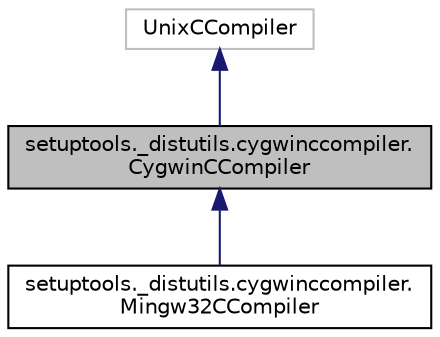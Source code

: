 digraph "setuptools._distutils.cygwinccompiler.CygwinCCompiler"
{
 // LATEX_PDF_SIZE
  edge [fontname="Helvetica",fontsize="10",labelfontname="Helvetica",labelfontsize="10"];
  node [fontname="Helvetica",fontsize="10",shape=record];
  Node1 [label="setuptools._distutils.cygwinccompiler.\lCygwinCCompiler",height=0.2,width=0.4,color="black", fillcolor="grey75", style="filled", fontcolor="black",tooltip=" "];
  Node2 -> Node1 [dir="back",color="midnightblue",fontsize="10",style="solid",fontname="Helvetica"];
  Node2 [label="UnixCCompiler",height=0.2,width=0.4,color="grey75", fillcolor="white", style="filled",tooltip=" "];
  Node1 -> Node3 [dir="back",color="midnightblue",fontsize="10",style="solid",fontname="Helvetica"];
  Node3 [label="setuptools._distutils.cygwinccompiler.\lMingw32CCompiler",height=0.2,width=0.4,color="black", fillcolor="white", style="filled",URL="$classsetuptools_1_1__distutils_1_1cygwinccompiler_1_1Mingw32CCompiler.html",tooltip=" "];
}
